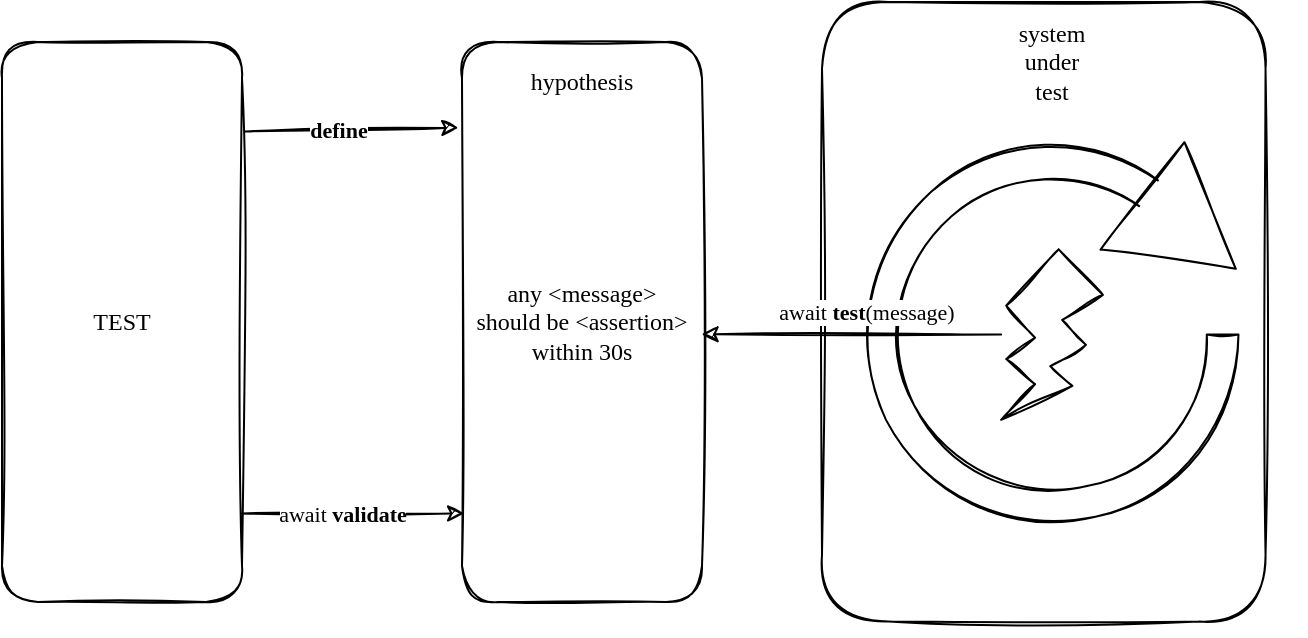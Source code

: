 <mxfile version="14.6.13" type="device"><diagram id="hmpk31jqZ5pCLWHtVBtG" name="Page-1"><mxGraphModel dx="1368" dy="384" grid="1" gridSize="10" guides="1" tooltips="1" connect="1" arrows="1" fold="1" page="1" pageScale="1" pageWidth="827" pageHeight="1169" math="0" shadow="0"><root><mxCell id="0"/><mxCell id="1" parent="0"/><mxCell id="pAt7KB7IkTjwSmIp1j_Y-18" value="" style="group" vertex="1" connectable="0" parent="1"><mxGeometry x="211.77" y="90" width="220" height="247" as="geometry"/></mxCell><mxCell id="pAt7KB7IkTjwSmIp1j_Y-20" value="" style="rounded=1;whiteSpace=wrap;html=1;sketch=1;fontFamily=Handlee;fontSource=https%3A%2F%2Ffonts.googleapis.com%2Fcss%3Ffamily%3DHandlee;" vertex="1" parent="pAt7KB7IkTjwSmIp1j_Y-18"><mxGeometry x="-21.77" y="-70" width="221.77" height="309.78" as="geometry"/></mxCell><mxCell id="pAt7KB7IkTjwSmIp1j_Y-5" value="" style="verticalLabelPosition=bottom;verticalAlign=top;html=1;shape=mxgraph.basic.partConcEllipse;startAngle=0.25;endAngle=0.1;arcWidth=0.17;sketch=1;fontFamily=Handlee;fontSource=https%3A%2F%2Ffonts.googleapis.com%2Fcss%3Ffamily%3DHandlee;" vertex="1" parent="pAt7KB7IkTjwSmIp1j_Y-18"><mxGeometry y="2.567" width="186.467" height="187.433" as="geometry"/></mxCell><mxCell id="pAt7KB7IkTjwSmIp1j_Y-6" value="" style="triangle;whiteSpace=wrap;html=1;sketch=1;rotation=38;fontFamily=Handlee;fontSource=https%3A%2F%2Ffonts.googleapis.com%2Fcss%3Ffamily%3DHandlee;" vertex="1" parent="pAt7KB7IkTjwSmIp1j_Y-18"><mxGeometry x="132.222" y="11.087" width="59.178" height="68.157" as="geometry"/></mxCell><mxCell id="pAt7KB7IkTjwSmIp1j_Y-12" value="" style="verticalLabelPosition=bottom;verticalAlign=top;html=1;shape=mxgraph.basic.flash;sketch=1;fontFamily=Handlee;fontSource=https%3A%2F%2Ffonts.googleapis.com%2Fcss%3Ffamily%3DHandlee;" vertex="1" parent="pAt7KB7IkTjwSmIp1j_Y-18"><mxGeometry x="67.806" y="53.685" width="50.855" height="85.197" as="geometry"/></mxCell><mxCell id="pAt7KB7IkTjwSmIp1j_Y-21" value="system under test" style="text;html=1;strokeColor=none;fillColor=none;align=center;verticalAlign=middle;whiteSpace=wrap;rounded=0;sketch=1;fontFamily=Handlee;fontSource=https%3A%2F%2Ffonts.googleapis.com%2Fcss%3Ffamily%3DHandlee;" vertex="1" parent="pAt7KB7IkTjwSmIp1j_Y-18"><mxGeometry x="73.23" y="-50" width="40" height="20" as="geometry"/></mxCell><mxCell id="pAt7KB7IkTjwSmIp1j_Y-22" style="edgeStyle=none;rounded=0;sketch=1;orthogonalLoop=1;jettySize=auto;html=1;exitX=0.5;exitY=0;exitDx=0;exitDy=0;fontFamily=Handlee;fontSource=https%3A%2F%2Ffonts.googleapis.com%2Fcss%3Ffamily%3DHandlee;" edge="1" parent="pAt7KB7IkTjwSmIp1j_Y-18" source="pAt7KB7IkTjwSmIp1j_Y-21" target="pAt7KB7IkTjwSmIp1j_Y-21"><mxGeometry relative="1" as="geometry"/></mxCell><mxCell id="pAt7KB7IkTjwSmIp1j_Y-8" value="any &amp;lt;message&amp;gt;&lt;br&gt;should be &amp;lt;assertion&amp;gt;&lt;br&gt;within 30s" style="rounded=1;whiteSpace=wrap;html=1;sketch=1;fontFamily=Handlee;fontSource=https%3A%2F%2Ffonts.googleapis.com%2Fcss%3Ffamily%3DHandlee;" vertex="1" parent="1"><mxGeometry x="10" y="40" width="120" height="280" as="geometry"/></mxCell><mxCell id="pAt7KB7IkTjwSmIp1j_Y-10" style="rounded=0;sketch=1;orthogonalLoop=1;jettySize=auto;html=1;fontFamily=Handlee;fontSource=https%3A%2F%2Ffonts.googleapis.com%2Fcss%3Ffamily%3DHandlee;exitX=1.013;exitY=0.16;exitDx=0;exitDy=0;exitPerimeter=0;entryX=-0.015;entryY=0.153;entryDx=0;entryDy=0;entryPerimeter=0;" edge="1" parent="1" source="pAt7KB7IkTjwSmIp1j_Y-9" target="pAt7KB7IkTjwSmIp1j_Y-8"><mxGeometry relative="1" as="geometry"><Array as="points"/></mxGeometry></mxCell><mxCell id="pAt7KB7IkTjwSmIp1j_Y-11" value="&lt;b&gt;define&lt;/b&gt;" style="edgeLabel;html=1;align=center;verticalAlign=middle;resizable=0;points=[];fontFamily=Handlee;" vertex="1" connectable="0" parent="pAt7KB7IkTjwSmIp1j_Y-10"><mxGeometry x="-0.133" relative="1" as="geometry"><mxPoint as="offset"/></mxGeometry></mxCell><mxCell id="pAt7KB7IkTjwSmIp1j_Y-15" style="edgeStyle=none;rounded=0;sketch=1;orthogonalLoop=1;jettySize=auto;html=1;fontFamily=Handlee;fontSource=https%3A%2F%2Ffonts.googleapis.com%2Fcss%3Ffamily%3DHandlee;entryX=0.009;entryY=0.842;entryDx=0;entryDy=0;entryPerimeter=0;exitX=1;exitY=0.842;exitDx=0;exitDy=0;exitPerimeter=0;" edge="1" parent="1" source="pAt7KB7IkTjwSmIp1j_Y-9" target="pAt7KB7IkTjwSmIp1j_Y-8"><mxGeometry relative="1" as="geometry"><Array as="points"/></mxGeometry></mxCell><mxCell id="pAt7KB7IkTjwSmIp1j_Y-16" value="await &lt;b&gt;validate&lt;/b&gt;" style="edgeLabel;html=1;align=center;verticalAlign=middle;resizable=0;points=[];fontFamily=Handlee;" vertex="1" connectable="0" parent="pAt7KB7IkTjwSmIp1j_Y-15"><mxGeometry x="0.197" relative="1" as="geometry"><mxPoint x="-17" as="offset"/></mxGeometry></mxCell><mxCell id="pAt7KB7IkTjwSmIp1j_Y-9" value="TEST" style="rounded=1;whiteSpace=wrap;html=1;sketch=1;fontFamily=Handlee;fontSource=https%3A%2F%2Ffonts.googleapis.com%2Fcss%3Ffamily%3DHandlee;" vertex="1" parent="1"><mxGeometry x="-220" y="40" width="120" height="280" as="geometry"/></mxCell><mxCell id="pAt7KB7IkTjwSmIp1j_Y-13" style="rounded=0;sketch=1;orthogonalLoop=1;jettySize=auto;html=1;fontFamily=Handlee;fontSource=https%3A%2F%2Ffonts.googleapis.com%2Fcss%3Ffamily%3DHandlee;entryX=0.998;entryY=0.522;entryDx=0;entryDy=0;entryPerimeter=0;" edge="1" parent="1" source="pAt7KB7IkTjwSmIp1j_Y-12" target="pAt7KB7IkTjwSmIp1j_Y-8"><mxGeometry relative="1" as="geometry"/></mxCell><mxCell id="pAt7KB7IkTjwSmIp1j_Y-14" value="await &lt;b&gt;test&lt;/b&gt;(message)" style="edgeLabel;html=1;align=center;verticalAlign=middle;resizable=0;points=[];fontFamily=Handlee;" vertex="1" connectable="0" parent="pAt7KB7IkTjwSmIp1j_Y-13"><mxGeometry x="-0.313" y="-1" relative="1" as="geometry"><mxPoint x="-16" y="-10" as="offset"/></mxGeometry></mxCell><mxCell id="pAt7KB7IkTjwSmIp1j_Y-17" value="hypothesis" style="text;html=1;strokeColor=none;fillColor=none;align=center;verticalAlign=middle;whiteSpace=wrap;rounded=0;sketch=1;fontFamily=Handlee;fontSource=https%3A%2F%2Ffonts.googleapis.com%2Fcss%3Ffamily%3DHandlee;" vertex="1" parent="1"><mxGeometry x="50" y="50" width="40" height="20" as="geometry"/></mxCell></root></mxGraphModel></diagram></mxfile>